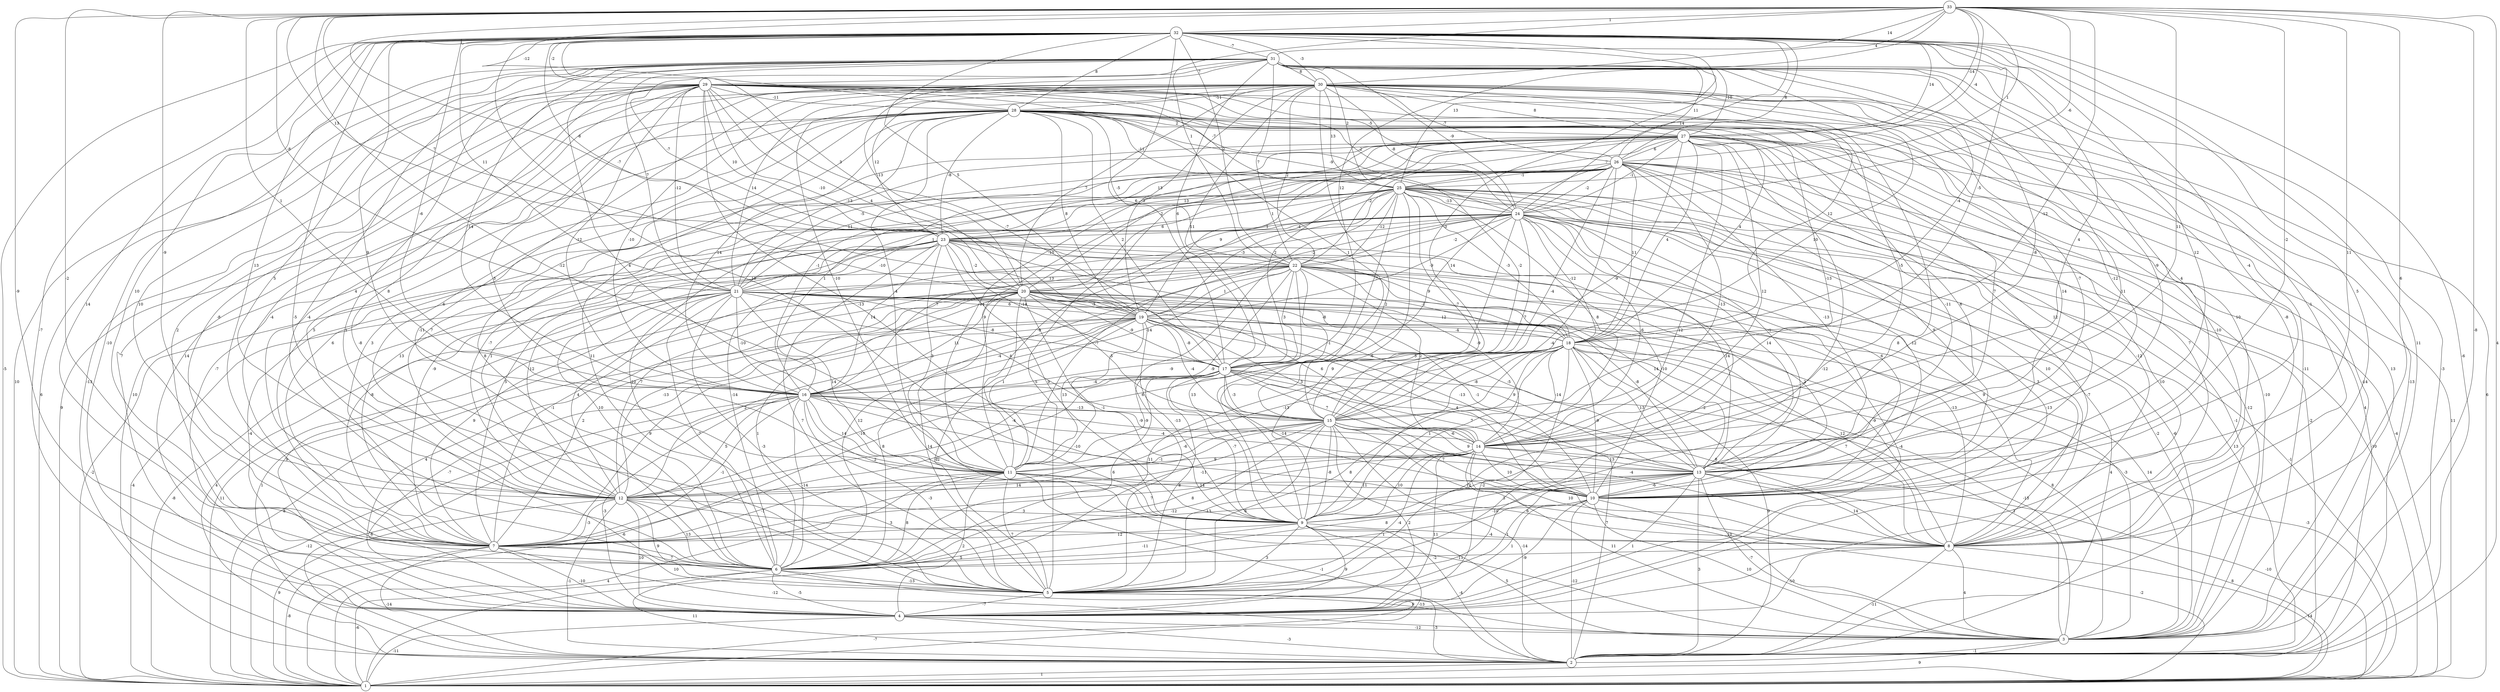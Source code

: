 graph { 
	 fontname="Helvetica,Arial,sans-serif" 
	 node [shape = circle]; 
	 33 -- 2 [label = "4"];
	 33 -- 3 [label = "-8"];
	 33 -- 6 [label = "-9"];
	 33 -- 7 [label = "-2"];
	 33 -- 8 [label = "6"];
	 33 -- 9 [label = "-12"];
	 33 -- 10 [label = "11"];
	 33 -- 12 [label = "-9"];
	 33 -- 13 [label = "-2"];
	 33 -- 14 [label = "11"];
	 33 -- 15 [label = "-12"];
	 33 -- 16 [label = "1"];
	 33 -- 17 [label = "12"];
	 33 -- 19 [label = "-7"];
	 33 -- 20 [label = "7"];
	 33 -- 21 [label = "-8"];
	 33 -- 22 [label = "1"];
	 33 -- 23 [label = "13"];
	 33 -- 24 [label = "-6"];
	 33 -- 25 [label = "1"];
	 33 -- 26 [label = "-4"];
	 33 -- 27 [label = "-14"];
	 33 -- 28 [label = "-12"];
	 33 -- 30 [label = "4"];
	 33 -- 31 [label = "14"];
	 33 -- 32 [label = "1"];
	 32 -- 1 [label = "-5"];
	 32 -- 2 [label = "-6"];
	 32 -- 3 [label = "11"];
	 32 -- 4 [label = "-7"];
	 32 -- 5 [label = "-5"];
	 32 -- 6 [label = "14"];
	 32 -- 7 [label = "10"];
	 32 -- 8 [label = "5"];
	 32 -- 9 [label = "10"];
	 32 -- 10 [label = "-4"];
	 32 -- 11 [label = "9"];
	 32 -- 12 [label = "13"];
	 32 -- 13 [label = "12"];
	 32 -- 14 [label = "4"];
	 32 -- 15 [label = "-3"];
	 32 -- 16 [label = "-6"];
	 32 -- 17 [label = "6"];
	 32 -- 18 [label = "-5"];
	 32 -- 19 [label = "5"];
	 32 -- 20 [label = "3"];
	 32 -- 21 [label = "11"];
	 32 -- 22 [label = "2"];
	 32 -- 23 [label = "-8"];
	 32 -- 24 [label = "14"];
	 32 -- 25 [label = "13"];
	 32 -- 26 [label = "6"];
	 32 -- 27 [label = "14"];
	 32 -- 28 [label = "8"];
	 32 -- 29 [label = "-2"];
	 32 -- 30 [label = "-3"];
	 32 -- 31 [label = "-7"];
	 31 -- 1 [label = "10"];
	 31 -- 2 [label = "-3"];
	 31 -- 4 [label = "-10"];
	 31 -- 5 [label = "1"];
	 31 -- 6 [label = "-4"];
	 31 -- 7 [label = "10"];
	 31 -- 8 [label = "-1"];
	 31 -- 9 [label = "11"];
	 31 -- 10 [label = "4"];
	 31 -- 11 [label = "4"];
	 31 -- 12 [label = "5"];
	 31 -- 13 [label = "-9"];
	 31 -- 14 [label = "-8"];
	 31 -- 15 [label = "10"];
	 31 -- 16 [label = "-14"];
	 31 -- 17 [label = "6"];
	 31 -- 18 [label = "-4"];
	 31 -- 20 [label = "-13"];
	 31 -- 21 [label = "7"];
	 31 -- 22 [label = "7"];
	 31 -- 23 [label = "-7"];
	 31 -- 24 [label = "-9"];
	 31 -- 25 [label = "2"];
	 31 -- 26 [label = "11"];
	 31 -- 27 [label = "-10"];
	 31 -- 29 [label = "7"];
	 31 -- 30 [label = "8"];
	 30 -- 1 [label = "6"];
	 30 -- 2 [label = "-13"];
	 30 -- 3 [label = "13"];
	 30 -- 4 [label = "14"];
	 30 -- 5 [label = "8"];
	 30 -- 6 [label = "-11"];
	 30 -- 7 [label = "-4"];
	 30 -- 8 [label = "-8"];
	 30 -- 9 [label = "2"];
	 30 -- 11 [label = "-10"];
	 30 -- 12 [label = "8"];
	 30 -- 13 [label = "-12"];
	 30 -- 14 [label = "-5"];
	 30 -- 16 [label = "-10"];
	 30 -- 17 [label = "11"];
	 30 -- 18 [label = "12"];
	 30 -- 19 [label = "3"];
	 30 -- 20 [label = "7"];
	 30 -- 21 [label = "14"];
	 30 -- 22 [label = "2"];
	 30 -- 23 [label = "12"];
	 30 -- 24 [label = "-8"];
	 30 -- 25 [label = "13"];
	 30 -- 26 [label = "-7"];
	 30 -- 27 [label = "8"];
	 30 -- 28 [label = "-11"];
	 29 -- 1 [label = "6"];
	 29 -- 2 [label = "-13"];
	 29 -- 3 [label = "-11"];
	 29 -- 4 [label = "7"];
	 29 -- 5 [label = "-8"];
	 29 -- 6 [label = "2"];
	 29 -- 7 [label = "-8"];
	 29 -- 8 [label = "10"];
	 29 -- 9 [label = "-13"];
	 29 -- 10 [label = "14"];
	 29 -- 11 [label = "3"];
	 29 -- 12 [label = "4"];
	 29 -- 13 [label = "-7"];
	 29 -- 15 [label = "1"];
	 29 -- 16 [label = "-12"];
	 29 -- 17 [label = "-7"];
	 29 -- 19 [label = "4"];
	 29 -- 20 [label = "-10"];
	 29 -- 21 [label = "-12"];
	 29 -- 23 [label = "10"];
	 29 -- 24 [label = "-2"];
	 29 -- 25 [label = "-7"];
	 29 -- 26 [label = "-5"];
	 29 -- 28 [label = "-11"];
	 28 -- 1 [label = "9"];
	 28 -- 2 [label = "10"];
	 28 -- 3 [label = "-14"];
	 28 -- 4 [label = "-7"];
	 28 -- 5 [label = "11"];
	 28 -- 6 [label = "3"];
	 28 -- 7 [label = "5"];
	 28 -- 8 [label = "-10"];
	 28 -- 10 [label = "-11"];
	 28 -- 11 [label = "-4"];
	 28 -- 12 [label = "6"];
	 28 -- 13 [label = "7"];
	 28 -- 14 [label = "-13"];
	 28 -- 15 [label = "-2"];
	 28 -- 16 [label = "14"];
	 28 -- 17 [label = "2"];
	 28 -- 18 [label = "4"];
	 28 -- 19 [label = "8"];
	 28 -- 21 [label = "-13"];
	 28 -- 22 [label = "-5"];
	 28 -- 23 [label = "-8"];
	 28 -- 24 [label = "-9"];
	 28 -- 25 [label = "-11"];
	 28 -- 27 [label = "2"];
	 27 -- 1 [label = "11"];
	 27 -- 2 [label = "4"];
	 27 -- 3 [label = "-10"];
	 27 -- 4 [label = "10"];
	 27 -- 5 [label = "-12"];
	 27 -- 6 [label = "8"];
	 27 -- 7 [label = "6"];
	 27 -- 8 [label = "7"];
	 27 -- 9 [label = "12"];
	 27 -- 10 [label = "12"];
	 27 -- 11 [label = "14"];
	 27 -- 13 [label = "6"];
	 27 -- 14 [label = "12"];
	 27 -- 15 [label = "-9"];
	 27 -- 16 [label = "-1"];
	 27 -- 17 [label = "2"];
	 27 -- 18 [label = "4"];
	 27 -- 19 [label = "1"];
	 27 -- 20 [label = "-2"];
	 27 -- 21 [label = "-5"];
	 27 -- 22 [label = "-2"];
	 27 -- 23 [label = "13"];
	 27 -- 24 [label = "-1"];
	 27 -- 25 [label = "7"];
	 27 -- 26 [label = "6"];
	 26 -- 1 [label = "-4"];
	 26 -- 2 [label = "-2"];
	 26 -- 3 [label = "-12"];
	 26 -- 4 [label = "-7"];
	 26 -- 5 [label = "5"];
	 26 -- 7 [label = "13"];
	 26 -- 8 [label = "-12"];
	 26 -- 9 [label = "-4"];
	 26 -- 10 [label = "9"];
	 26 -- 11 [label = "9"];
	 26 -- 12 [label = "7"];
	 26 -- 13 [label = "-13"];
	 26 -- 14 [label = "-13"];
	 26 -- 15 [label = "-4"];
	 26 -- 16 [label = "1"];
	 26 -- 17 [label = "14"];
	 26 -- 18 [label = "11"];
	 26 -- 20 [label = "6"];
	 26 -- 21 [label = "11"];
	 26 -- 23 [label = "13"];
	 26 -- 24 [label = "-2"];
	 26 -- 25 [label = "-1"];
	 25 -- 1 [label = "-10"];
	 25 -- 2 [label = "-6"];
	 25 -- 3 [label = "-1"];
	 25 -- 4 [label = "-13"];
	 25 -- 5 [label = "6"];
	 25 -- 6 [label = "10"];
	 25 -- 7 [label = "-9"];
	 25 -- 8 [label = "10"];
	 25 -- 9 [label = "-6"];
	 25 -- 10 [label = "-12"];
	 25 -- 11 [label = "-9"];
	 25 -- 12 [label = "-7"];
	 25 -- 13 [label = "-1"];
	 25 -- 14 [label = "8"];
	 25 -- 15 [label = "-7"];
	 25 -- 17 [label = "-7"];
	 25 -- 18 [label = "-3"];
	 25 -- 19 [label = "-3"];
	 25 -- 20 [label = "9"];
	 25 -- 21 [label = "1"];
	 25 -- 22 [label = "-12"];
	 25 -- 23 [label = "1"];
	 25 -- 24 [label = "-13"];
	 24 -- 1 [label = "-1"];
	 24 -- 2 [label = "13"];
	 24 -- 3 [label = "-2"];
	 24 -- 5 [label = "-2"];
	 24 -- 6 [label = "-14"];
	 24 -- 7 [label = "5"];
	 24 -- 8 [label = "3"];
	 24 -- 9 [label = "9"];
	 24 -- 10 [label = "6"];
	 24 -- 11 [label = "-7"];
	 24 -- 12 [label = "1"];
	 24 -- 13 [label = "14"];
	 24 -- 14 [label = "-6"];
	 24 -- 15 [label = "7"];
	 24 -- 16 [label = "7"];
	 24 -- 18 [label = "-12"];
	 24 -- 19 [label = "-9"];
	 24 -- 20 [label = "-2"];
	 24 -- 22 [label = "-2"];
	 24 -- 23 [label = "-4"];
	 23 -- 1 [label = "-2"];
	 23 -- 4 [label = "-4"];
	 23 -- 5 [label = "7"];
	 23 -- 6 [label = "10"];
	 23 -- 7 [label = "-8"];
	 23 -- 8 [label = "9"];
	 23 -- 9 [label = "9"];
	 23 -- 10 [label = "-10"];
	 23 -- 11 [label = "3"];
	 23 -- 12 [label = "12"];
	 23 -- 13 [label = "14"];
	 23 -- 14 [label = "-9"];
	 23 -- 16 [label = "14"];
	 23 -- 17 [label = "-14"];
	 23 -- 18 [label = "9"];
	 23 -- 20 [label = "-2"];
	 23 -- 21 [label = "-10"];
	 23 -- 22 [label = "-10"];
	 22 -- 1 [label = "-4"];
	 22 -- 2 [label = "4"];
	 22 -- 4 [label = "-4"];
	 22 -- 6 [label = "12"];
	 22 -- 7 [label = "-1"];
	 22 -- 8 [label = "-13"];
	 22 -- 9 [label = "13"];
	 22 -- 10 [label = "2"];
	 22 -- 11 [label = "-9"];
	 22 -- 12 [label = "7"];
	 22 -- 13 [label = "14"];
	 22 -- 14 [label = "2"];
	 22 -- 15 [label = "-1"];
	 22 -- 16 [label = "-14"];
	 22 -- 17 [label = "3"];
	 22 -- 18 [label = "-1"];
	 22 -- 19 [label = "1"];
	 22 -- 21 [label = "13"];
	 21 -- 1 [label = "-8"];
	 21 -- 2 [label = "4"];
	 21 -- 3 [label = "-3"];
	 21 -- 4 [label = "9"];
	 21 -- 5 [label = "-3"];
	 21 -- 6 [label = "-7"];
	 21 -- 7 [label = "9"];
	 21 -- 10 [label = "-13"];
	 21 -- 11 [label = "14"];
	 21 -- 12 [label = "4"];
	 21 -- 13 [label = "-5"];
	 21 -- 15 [label = "4"];
	 21 -- 16 [label = "-10"];
	 21 -- 17 [label = "-8"];
	 21 -- 18 [label = "-8"];
	 21 -- 19 [label = "6"];
	 20 -- 1 [label = "11"];
	 20 -- 2 [label = "1"];
	 20 -- 3 [label = "14"];
	 20 -- 4 [label = "4"];
	 20 -- 5 [label = "14"];
	 20 -- 6 [label = "1"];
	 20 -- 7 [label = "2"];
	 20 -- 8 [label = "-9"];
	 20 -- 9 [label = "-1"];
	 20 -- 10 [label = "-1"];
	 20 -- 11 [label = "1"];
	 20 -- 12 [label = "-13"];
	 20 -- 13 [label = "-8"];
	 20 -- 14 [label = "6"];
	 20 -- 15 [label = "-5"];
	 20 -- 16 [label = "11"];
	 20 -- 17 [label = "-9"];
	 20 -- 18 [label = "12"];
	 20 -- 19 [label = "-3"];
	 19 -- 1 [label = "8"];
	 19 -- 3 [label = "8"];
	 19 -- 4 [label = "-7"];
	 19 -- 5 [label = "12"];
	 19 -- 6 [label = "8"];
	 19 -- 7 [label = "9"];
	 19 -- 8 [label = "12"];
	 19 -- 9 [label = "-13"];
	 19 -- 10 [label = "4"];
	 19 -- 11 [label = "13"];
	 19 -- 12 [label = "2"];
	 19 -- 13 [label = "9"];
	 19 -- 14 [label = "3"];
	 19 -- 15 [label = "-4"];
	 19 -- 16 [label = "-4"];
	 19 -- 17 [label = "-8"];
	 19 -- 18 [label = "-4"];
	 18 -- 1 [label = "-3"];
	 18 -- 2 [label = "9"];
	 18 -- 3 [label = "-13"];
	 18 -- 4 [label = "-2"];
	 18 -- 5 [label = "8"];
	 18 -- 6 [label = "11"];
	 18 -- 8 [label = "7"];
	 18 -- 9 [label = "1"];
	 18 -- 10 [label = "-9"];
	 18 -- 11 [label = "-13"];
	 18 -- 12 [label = "-4"];
	 18 -- 13 [label = "13"];
	 18 -- 14 [label = "-14"];
	 18 -- 15 [label = "-8"];
	 18 -- 16 [label = "-9"];
	 18 -- 17 [label = "3"];
	 17 -- 1 [label = "-6"];
	 17 -- 2 [label = "7"];
	 17 -- 3 [label = "1"];
	 17 -- 5 [label = "8"];
	 17 -- 6 [label = "6"];
	 17 -- 7 [label = "-7"];
	 17 -- 8 [label = "8"];
	 17 -- 9 [label = "-7"];
	 17 -- 10 [label = "-14"];
	 17 -- 11 [label = "-9"];
	 17 -- 12 [label = "-10"];
	 17 -- 13 [label = "7"];
	 17 -- 14 [label = "7"];
	 17 -- 15 [label = "-3"];
	 17 -- 16 [label = "-4"];
	 16 -- 1 [label = "-12"];
	 16 -- 2 [label = "6"];
	 16 -- 4 [label = "-3"];
	 16 -- 5 [label = "-3"];
	 16 -- 6 [label = "-14"];
	 16 -- 7 [label = "-1"];
	 16 -- 8 [label = "-4"];
	 16 -- 9 [label = "2"];
	 16 -- 10 [label = "-10"];
	 16 -- 11 [label = "14"];
	 16 -- 12 [label = "5"];
	 16 -- 13 [label = "-4"];
	 16 -- 14 [label = "-9"];
	 16 -- 15 [label = "-13"];
	 15 -- 1 [label = "5"];
	 15 -- 2 [label = "-14"];
	 15 -- 3 [label = "10"];
	 15 -- 4 [label = "2"];
	 15 -- 5 [label = "13"];
	 15 -- 6 [label = "8"];
	 15 -- 7 [label = "14"];
	 15 -- 8 [label = "12"];
	 15 -- 9 [label = "-8"];
	 15 -- 10 [label = "7"];
	 15 -- 11 [label = "-6"];
	 15 -- 12 [label = "-1"];
	 15 -- 13 [label = "9"];
	 15 -- 14 [label = "-6"];
	 14 -- 1 [label = "-10"];
	 14 -- 3 [label = "11"];
	 14 -- 4 [label = "11"];
	 14 -- 5 [label = "-4"];
	 14 -- 6 [label = "-12"];
	 14 -- 7 [label = "7"];
	 14 -- 8 [label = "10"];
	 14 -- 9 [label = "10"];
	 14 -- 10 [label = "10"];
	 14 -- 11 [label = "9"];
	 14 -- 12 [label = "-11"];
	 14 -- 13 [label = "13"];
	 13 -- 1 [label = "8"];
	 13 -- 2 [label = "3"];
	 13 -- 3 [label = "-7"];
	 13 -- 4 [label = "1"];
	 13 -- 5 [label = "1"];
	 13 -- 6 [label = "8"];
	 13 -- 7 [label = "6"];
	 13 -- 8 [label = "14"];
	 13 -- 9 [label = "3"];
	 13 -- 10 [label = "-6"];
	 13 -- 12 [label = "14"];
	 12 -- 1 [label = "9"];
	 12 -- 2 [label = "-1"];
	 12 -- 4 [label = "10"];
	 12 -- 5 [label = "9"];
	 12 -- 6 [label = "13"];
	 12 -- 7 [label = "-3"];
	 12 -- 8 [label = "3"];
	 12 -- 9 [label = "3"];
	 11 -- 1 [label = "4"];
	 11 -- 2 [label = "-1"];
	 11 -- 3 [label = "-11"];
	 11 -- 4 [label = "2"];
	 11 -- 5 [label = "7"];
	 11 -- 6 [label = "8"];
	 11 -- 7 [label = "-1"];
	 11 -- 8 [label = "6"];
	 11 -- 10 [label = "11"];
	 10 -- 1 [label = "-2"];
	 10 -- 2 [label = "-12"];
	 10 -- 3 [label = "10"];
	 10 -- 4 [label = "-9"];
	 10 -- 5 [label = "1"];
	 10 -- 6 [label = "1"];
	 10 -- 9 [label = "-10"];
	 9 -- 1 [label = "-13"];
	 9 -- 2 [label = "-4"];
	 9 -- 3 [label = "5"];
	 9 -- 4 [label = "9"];
	 9 -- 5 [label = "3"];
	 9 -- 6 [label = "-11"];
	 9 -- 7 [label = "12"];
	 9 -- 8 [label = "-4"];
	 8 -- 1 [label = "14"];
	 8 -- 2 [label = "-11"];
	 8 -- 3 [label = "4"];
	 8 -- 4 [label = "-10"];
	 8 -- 6 [label = "-2"];
	 7 -- 1 [label = "-8"];
	 7 -- 2 [label = "-14"];
	 7 -- 3 [label = "-12"];
	 7 -- 4 [label = "-10"];
	 7 -- 5 [label = "10"];
	 7 -- 6 [label = "7"];
	 6 -- 1 [label = "-6"];
	 6 -- 2 [label = "11"];
	 6 -- 3 [label = "9"];
	 6 -- 4 [label = "-5"];
	 6 -- 5 [label = "-13"];
	 5 -- 1 [label = "-7"];
	 5 -- 2 [label = "-3"];
	 5 -- 4 [label = "-7"];
	 4 -- 1 [label = "-11"];
	 4 -- 2 [label = "-3"];
	 4 -- 3 [label = "-12"];
	 3 -- 1 [label = "9"];
	 3 -- 2 [label = "-1"];
	 2 -- 1 [label = "1"];
	 1;
	 2;
	 3;
	 4;
	 5;
	 6;
	 7;
	 8;
	 9;
	 10;
	 11;
	 12;
	 13;
	 14;
	 15;
	 16;
	 17;
	 18;
	 19;
	 20;
	 21;
	 22;
	 23;
	 24;
	 25;
	 26;
	 27;
	 28;
	 29;
	 30;
	 31;
	 32;
	 33;
}

